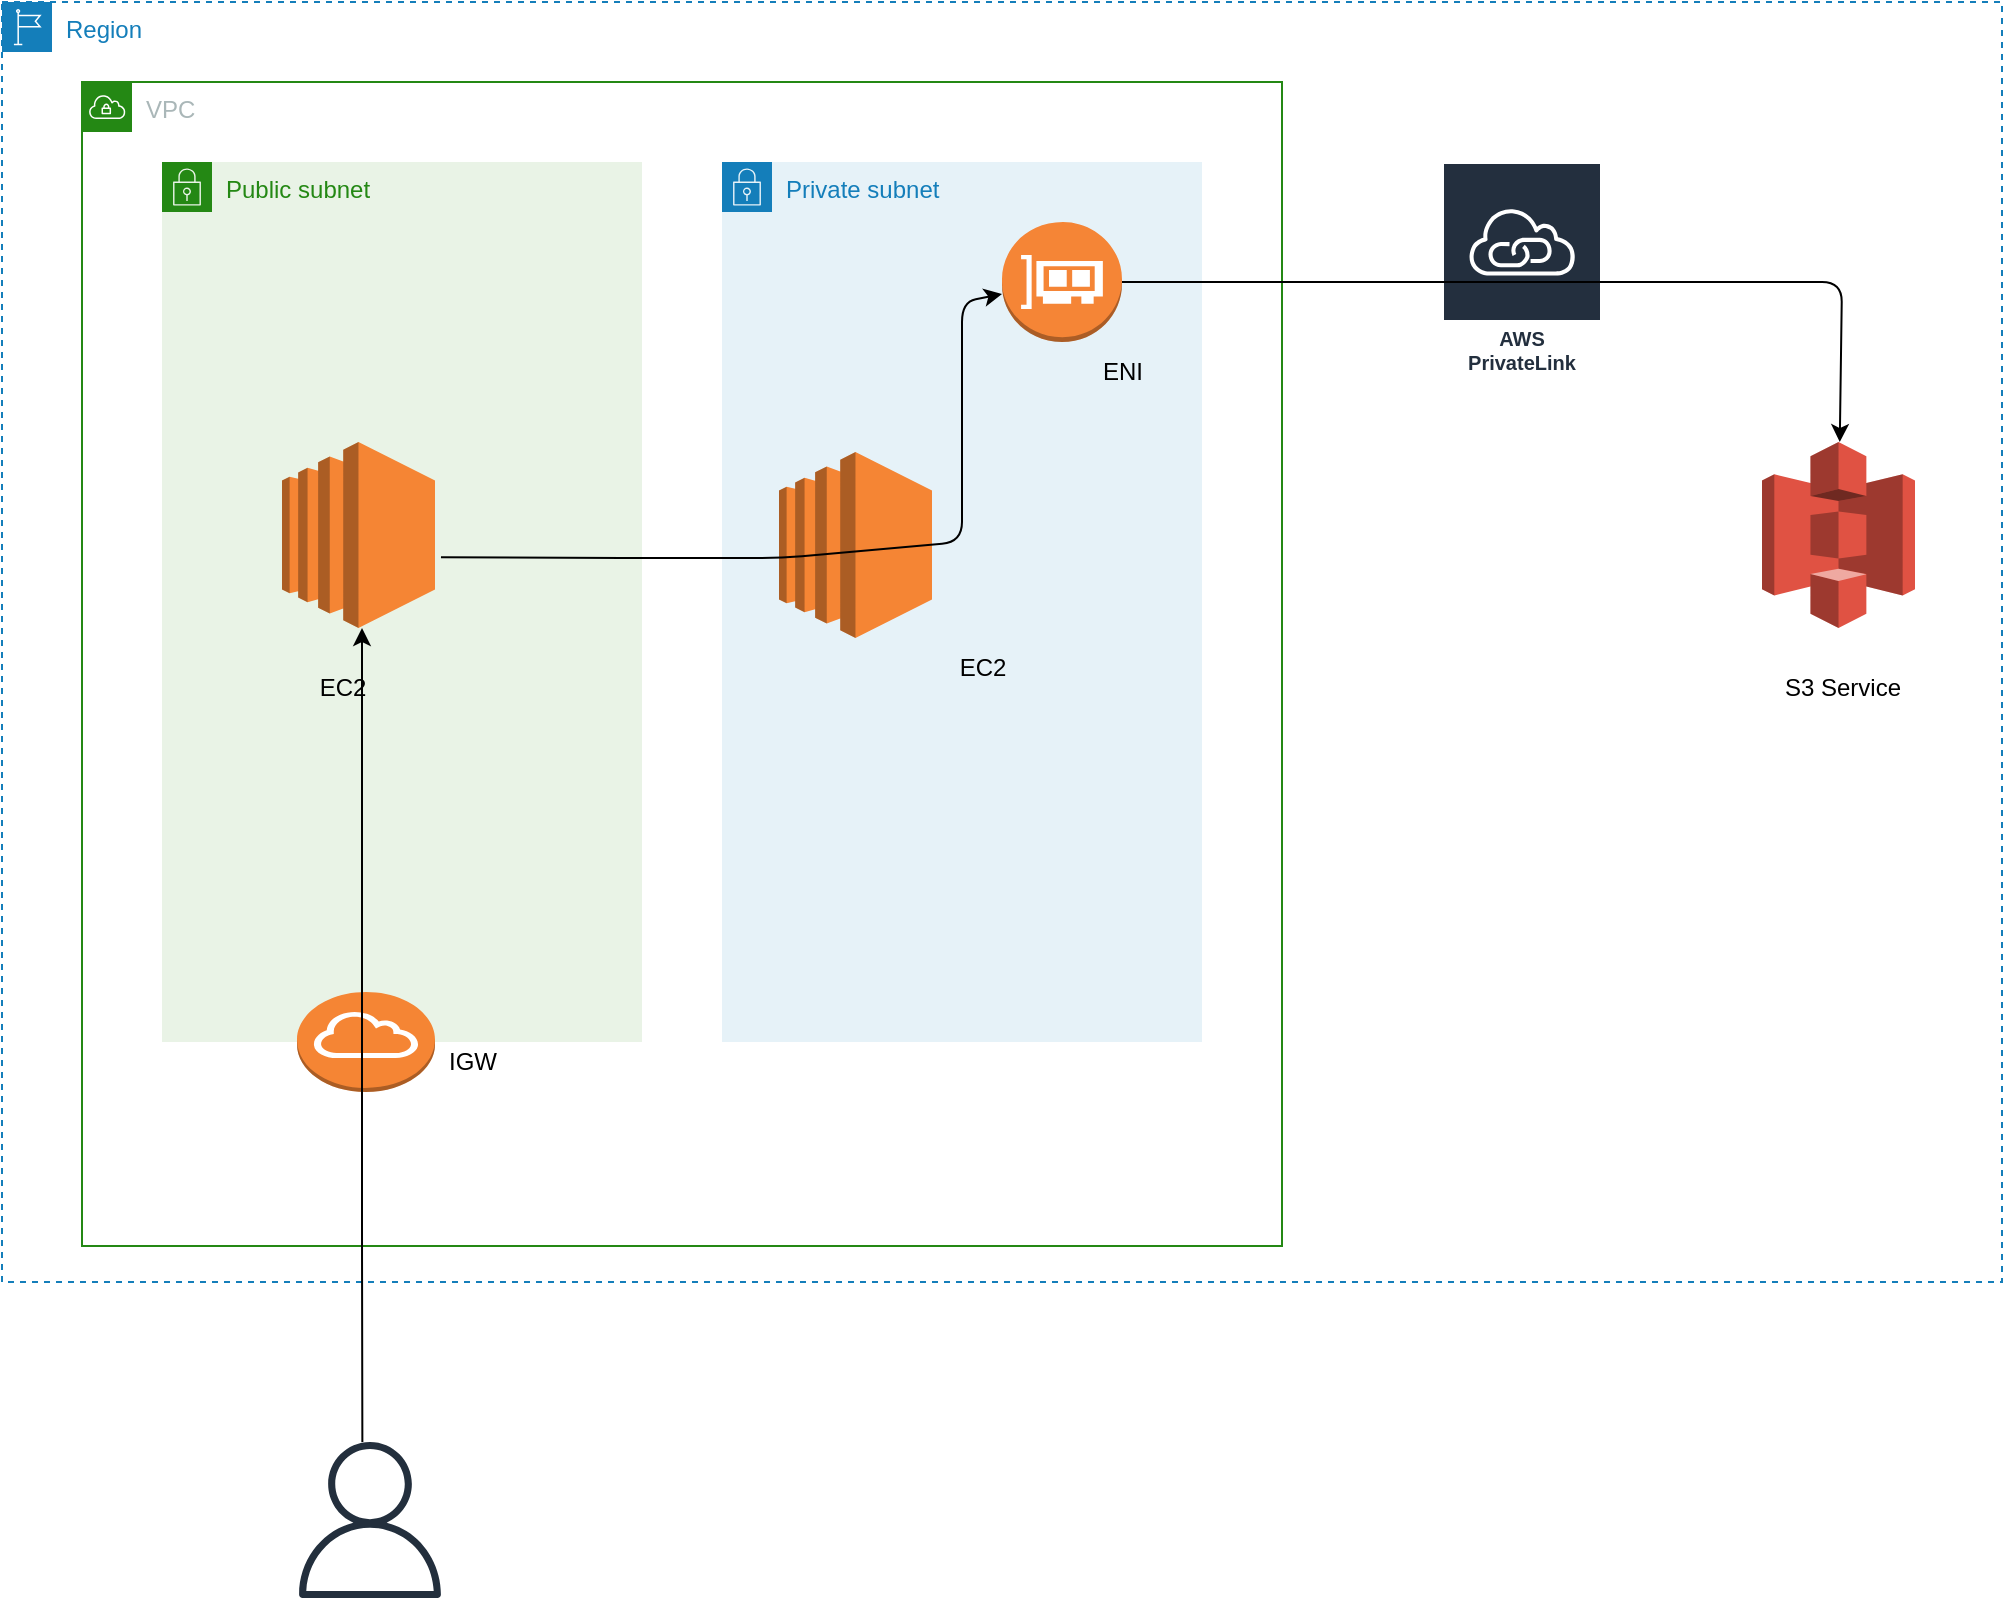 <mxfile version="21.7.4" type="github" pages="2">
  <diagram name="Page-1" id="FAI6T001lzJAIioSrR1g">
    <mxGraphModel dx="1128" dy="669" grid="1" gridSize="10" guides="1" tooltips="1" connect="1" arrows="1" fold="1" page="1" pageScale="1" pageWidth="827" pageHeight="1169" math="0" shadow="0">
      <root>
        <mxCell id="0" />
        <mxCell id="1" parent="0" />
        <mxCell id="LoKs9p7SkeRGw3FrpvtR-1" value="Region" style="points=[[0,0],[0.25,0],[0.5,0],[0.75,0],[1,0],[1,0.25],[1,0.5],[1,0.75],[1,1],[0.75,1],[0.5,1],[0.25,1],[0,1],[0,0.75],[0,0.5],[0,0.25]];outlineConnect=0;gradientColor=none;html=1;whiteSpace=wrap;fontSize=12;fontStyle=0;container=1;pointerEvents=0;collapsible=0;recursiveResize=0;shape=mxgraph.aws4.group;grIcon=mxgraph.aws4.group_region;strokeColor=#147EBA;fillColor=none;verticalAlign=top;align=left;spacingLeft=30;fontColor=#147EBA;dashed=1;" vertex="1" parent="1">
          <mxGeometry x="40" y="40" width="1000" height="640" as="geometry" />
        </mxCell>
        <mxCell id="UL9ahOaAFwqd27LH-m7D-6" value="" style="outlineConnect=0;dashed=0;verticalLabelPosition=bottom;verticalAlign=top;align=center;html=1;shape=mxgraph.aws3.s3;fillColor=#E05243;gradientColor=none;" vertex="1" parent="LoKs9p7SkeRGw3FrpvtR-1">
          <mxGeometry x="880" y="220" width="76.5" height="93" as="geometry" />
        </mxCell>
        <mxCell id="UL9ahOaAFwqd27LH-m7D-7" value="AWS PrivateLink" style="sketch=0;outlineConnect=0;fontColor=#232F3E;gradientColor=none;strokeColor=#ffffff;fillColor=#232F3E;dashed=0;verticalLabelPosition=middle;verticalAlign=bottom;align=center;html=1;whiteSpace=wrap;fontSize=10;fontStyle=1;spacing=3;shape=mxgraph.aws4.productIcon;prIcon=mxgraph.aws4.privatelink;" vertex="1" parent="LoKs9p7SkeRGw3FrpvtR-1">
          <mxGeometry x="720" y="80" width="80" height="110" as="geometry" />
        </mxCell>
        <mxCell id="UL9ahOaAFwqd27LH-m7D-16" value="S3 Service" style="text;html=1;align=center;verticalAlign=middle;resizable=0;points=[];autosize=1;strokeColor=none;fillColor=none;" vertex="1" parent="LoKs9p7SkeRGw3FrpvtR-1">
          <mxGeometry x="880" y="328" width="80" height="30" as="geometry" />
        </mxCell>
        <mxCell id="LoKs9p7SkeRGw3FrpvtR-2" value="VPC" style="points=[[0,0],[0.25,0],[0.5,0],[0.75,0],[1,0],[1,0.25],[1,0.5],[1,0.75],[1,1],[0.75,1],[0.5,1],[0.25,1],[0,1],[0,0.75],[0,0.5],[0,0.25]];outlineConnect=0;gradientColor=none;html=1;whiteSpace=wrap;fontSize=12;fontStyle=0;container=1;pointerEvents=0;collapsible=0;recursiveResize=0;shape=mxgraph.aws4.group;grIcon=mxgraph.aws4.group_vpc;strokeColor=#248814;fillColor=none;verticalAlign=top;align=left;spacingLeft=30;fontColor=#AAB7B8;dashed=0;" vertex="1" parent="1">
          <mxGeometry x="80" y="80" width="600" height="582" as="geometry" />
        </mxCell>
        <mxCell id="LoKs9p7SkeRGw3FrpvtR-3" value="Public subnet" style="points=[[0,0],[0.25,0],[0.5,0],[0.75,0],[1,0],[1,0.25],[1,0.5],[1,0.75],[1,1],[0.75,1],[0.5,1],[0.25,1],[0,1],[0,0.75],[0,0.5],[0,0.25]];outlineConnect=0;gradientColor=none;html=1;whiteSpace=wrap;fontSize=12;fontStyle=0;container=1;pointerEvents=0;collapsible=0;recursiveResize=0;shape=mxgraph.aws4.group;grIcon=mxgraph.aws4.group_security_group;grStroke=0;strokeColor=#248814;fillColor=#E9F3E6;verticalAlign=top;align=left;spacingLeft=30;fontColor=#248814;dashed=0;" vertex="1" parent="LoKs9p7SkeRGw3FrpvtR-2">
          <mxGeometry x="40" y="40" width="240" height="440" as="geometry" />
        </mxCell>
        <mxCell id="UL9ahOaAFwqd27LH-m7D-1" value="" style="outlineConnect=0;dashed=0;verticalLabelPosition=bottom;verticalAlign=top;align=center;html=1;shape=mxgraph.aws3.ec2;fillColor=#F58534;gradientColor=none;" vertex="1" parent="LoKs9p7SkeRGw3FrpvtR-3">
          <mxGeometry x="60" y="140" width="76.5" height="93" as="geometry" />
        </mxCell>
        <mxCell id="UL9ahOaAFwqd27LH-m7D-3" value="" style="outlineConnect=0;dashed=0;verticalLabelPosition=bottom;verticalAlign=top;align=center;html=1;shape=mxgraph.aws3.internet_gateway;fillColor=#F58534;gradientColor=none;" vertex="1" parent="LoKs9p7SkeRGw3FrpvtR-3">
          <mxGeometry x="67.5" y="415" width="69" height="50" as="geometry" />
        </mxCell>
        <mxCell id="LoKs9p7SkeRGw3FrpvtR-4" value="Private subnet" style="points=[[0,0],[0.25,0],[0.5,0],[0.75,0],[1,0],[1,0.25],[1,0.5],[1,0.75],[1,1],[0.75,1],[0.5,1],[0.25,1],[0,1],[0,0.75],[0,0.5],[0,0.25]];outlineConnect=0;gradientColor=none;html=1;whiteSpace=wrap;fontSize=12;fontStyle=0;container=1;pointerEvents=0;collapsible=0;recursiveResize=0;shape=mxgraph.aws4.group;grIcon=mxgraph.aws4.group_security_group;grStroke=0;strokeColor=#147EBA;fillColor=#E6F2F8;verticalAlign=top;align=left;spacingLeft=30;fontColor=#147EBA;dashed=0;" vertex="1" parent="LoKs9p7SkeRGw3FrpvtR-2">
          <mxGeometry x="320" y="40" width="240" height="440" as="geometry" />
        </mxCell>
        <mxCell id="UL9ahOaAFwqd27LH-m7D-2" value="" style="outlineConnect=0;dashed=0;verticalLabelPosition=bottom;verticalAlign=top;align=center;html=1;shape=mxgraph.aws3.ec2;fillColor=#F58534;gradientColor=none;" vertex="1" parent="LoKs9p7SkeRGw3FrpvtR-4">
          <mxGeometry x="28.5" y="145" width="76.5" height="93" as="geometry" />
        </mxCell>
        <mxCell id="UL9ahOaAFwqd27LH-m7D-11" value="" style="outlineConnect=0;dashed=0;verticalLabelPosition=bottom;verticalAlign=top;align=center;html=1;shape=mxgraph.aws3.elastic_network_interface;fillColor=#F58536;gradientColor=none;" vertex="1" parent="LoKs9p7SkeRGw3FrpvtR-4">
          <mxGeometry x="140" y="30" width="60" height="60" as="geometry" />
        </mxCell>
        <mxCell id="UL9ahOaAFwqd27LH-m7D-12" value="ENI" style="text;html=1;align=center;verticalAlign=middle;resizable=0;points=[];autosize=1;strokeColor=none;fillColor=none;" vertex="1" parent="LoKs9p7SkeRGw3FrpvtR-4">
          <mxGeometry x="180" y="90" width="40" height="30" as="geometry" />
        </mxCell>
        <mxCell id="UL9ahOaAFwqd27LH-m7D-9" value="IGW" style="text;html=1;align=center;verticalAlign=middle;resizable=0;points=[];autosize=1;strokeColor=none;fillColor=none;" vertex="1" parent="LoKs9p7SkeRGw3FrpvtR-2">
          <mxGeometry x="170" y="475" width="50" height="30" as="geometry" />
        </mxCell>
        <mxCell id="UL9ahOaAFwqd27LH-m7D-13" value="" style="endArrow=classic;html=1;rounded=1;exitX=1.039;exitY=0.62;exitDx=0;exitDy=0;exitPerimeter=0;" edge="1" parent="LoKs9p7SkeRGw3FrpvtR-2" source="UL9ahOaAFwqd27LH-m7D-1" target="UL9ahOaAFwqd27LH-m7D-11">
          <mxGeometry width="50" height="50" relative="1" as="geometry">
            <mxPoint x="420" y="320" as="sourcePoint" />
            <mxPoint x="470" y="270" as="targetPoint" />
            <Array as="points">
              <mxPoint x="280" y="238" />
              <mxPoint x="350" y="238" />
              <mxPoint x="440" y="230" />
              <mxPoint x="440" y="170" />
              <mxPoint x="440" y="110" />
            </Array>
          </mxGeometry>
        </mxCell>
        <mxCell id="UL9ahOaAFwqd27LH-m7D-4" value="EC2" style="text;html=1;align=center;verticalAlign=middle;resizable=0;points=[];autosize=1;strokeColor=none;fillColor=none;" vertex="1" parent="1">
          <mxGeometry x="185" y="368" width="50" height="30" as="geometry" />
        </mxCell>
        <mxCell id="UL9ahOaAFwqd27LH-m7D-5" value="EC2" style="text;html=1;align=center;verticalAlign=middle;resizable=0;points=[];autosize=1;strokeColor=none;fillColor=none;" vertex="1" parent="1">
          <mxGeometry x="505" y="358" width="50" height="30" as="geometry" />
        </mxCell>
        <mxCell id="UL9ahOaAFwqd27LH-m7D-8" value="" style="sketch=0;outlineConnect=0;fontColor=#232F3E;gradientColor=none;fillColor=#232F3D;strokeColor=none;dashed=0;verticalLabelPosition=bottom;verticalAlign=top;align=center;html=1;fontSize=12;fontStyle=0;aspect=fixed;pointerEvents=1;shape=mxgraph.aws4.user;" vertex="1" parent="1">
          <mxGeometry x="185" y="760" width="78" height="78" as="geometry" />
        </mxCell>
        <mxCell id="UL9ahOaAFwqd27LH-m7D-15" value="" style="endArrow=classic;html=1;rounded=1;exitX=1;exitY=0.5;exitDx=0;exitDy=0;exitPerimeter=0;" edge="1" parent="1" source="UL9ahOaAFwqd27LH-m7D-11" target="UL9ahOaAFwqd27LH-m7D-6">
          <mxGeometry width="50" height="50" relative="1" as="geometry">
            <mxPoint x="500" y="400" as="sourcePoint" />
            <mxPoint x="550" y="350" as="targetPoint" />
            <Array as="points">
              <mxPoint x="760" y="180" />
              <mxPoint x="960" y="180" />
            </Array>
          </mxGeometry>
        </mxCell>
        <mxCell id="UL9ahOaAFwqd27LH-m7D-10" value="" style="endArrow=classic;html=1;rounded=1;" edge="1" parent="1">
          <mxGeometry width="50" height="50" relative="1" as="geometry">
            <mxPoint x="220.187" y="760" as="sourcePoint" />
            <mxPoint x="220.0" y="353.0" as="targetPoint" />
            <Array as="points">
              <mxPoint x="220" y="660" />
            </Array>
          </mxGeometry>
        </mxCell>
      </root>
    </mxGraphModel>
  </diagram>
  <diagram id="MAZf-UNLtU8Cf-zhig9q" name="Page-2">
    <mxGraphModel dx="1354" dy="803" grid="1" gridSize="10" guides="1" tooltips="1" connect="1" arrows="1" fold="1" page="1" pageScale="1" pageWidth="827" pageHeight="1169" math="0" shadow="0">
      <root>
        <mxCell id="0" />
        <mxCell id="1" parent="0" />
      </root>
    </mxGraphModel>
  </diagram>
</mxfile>
